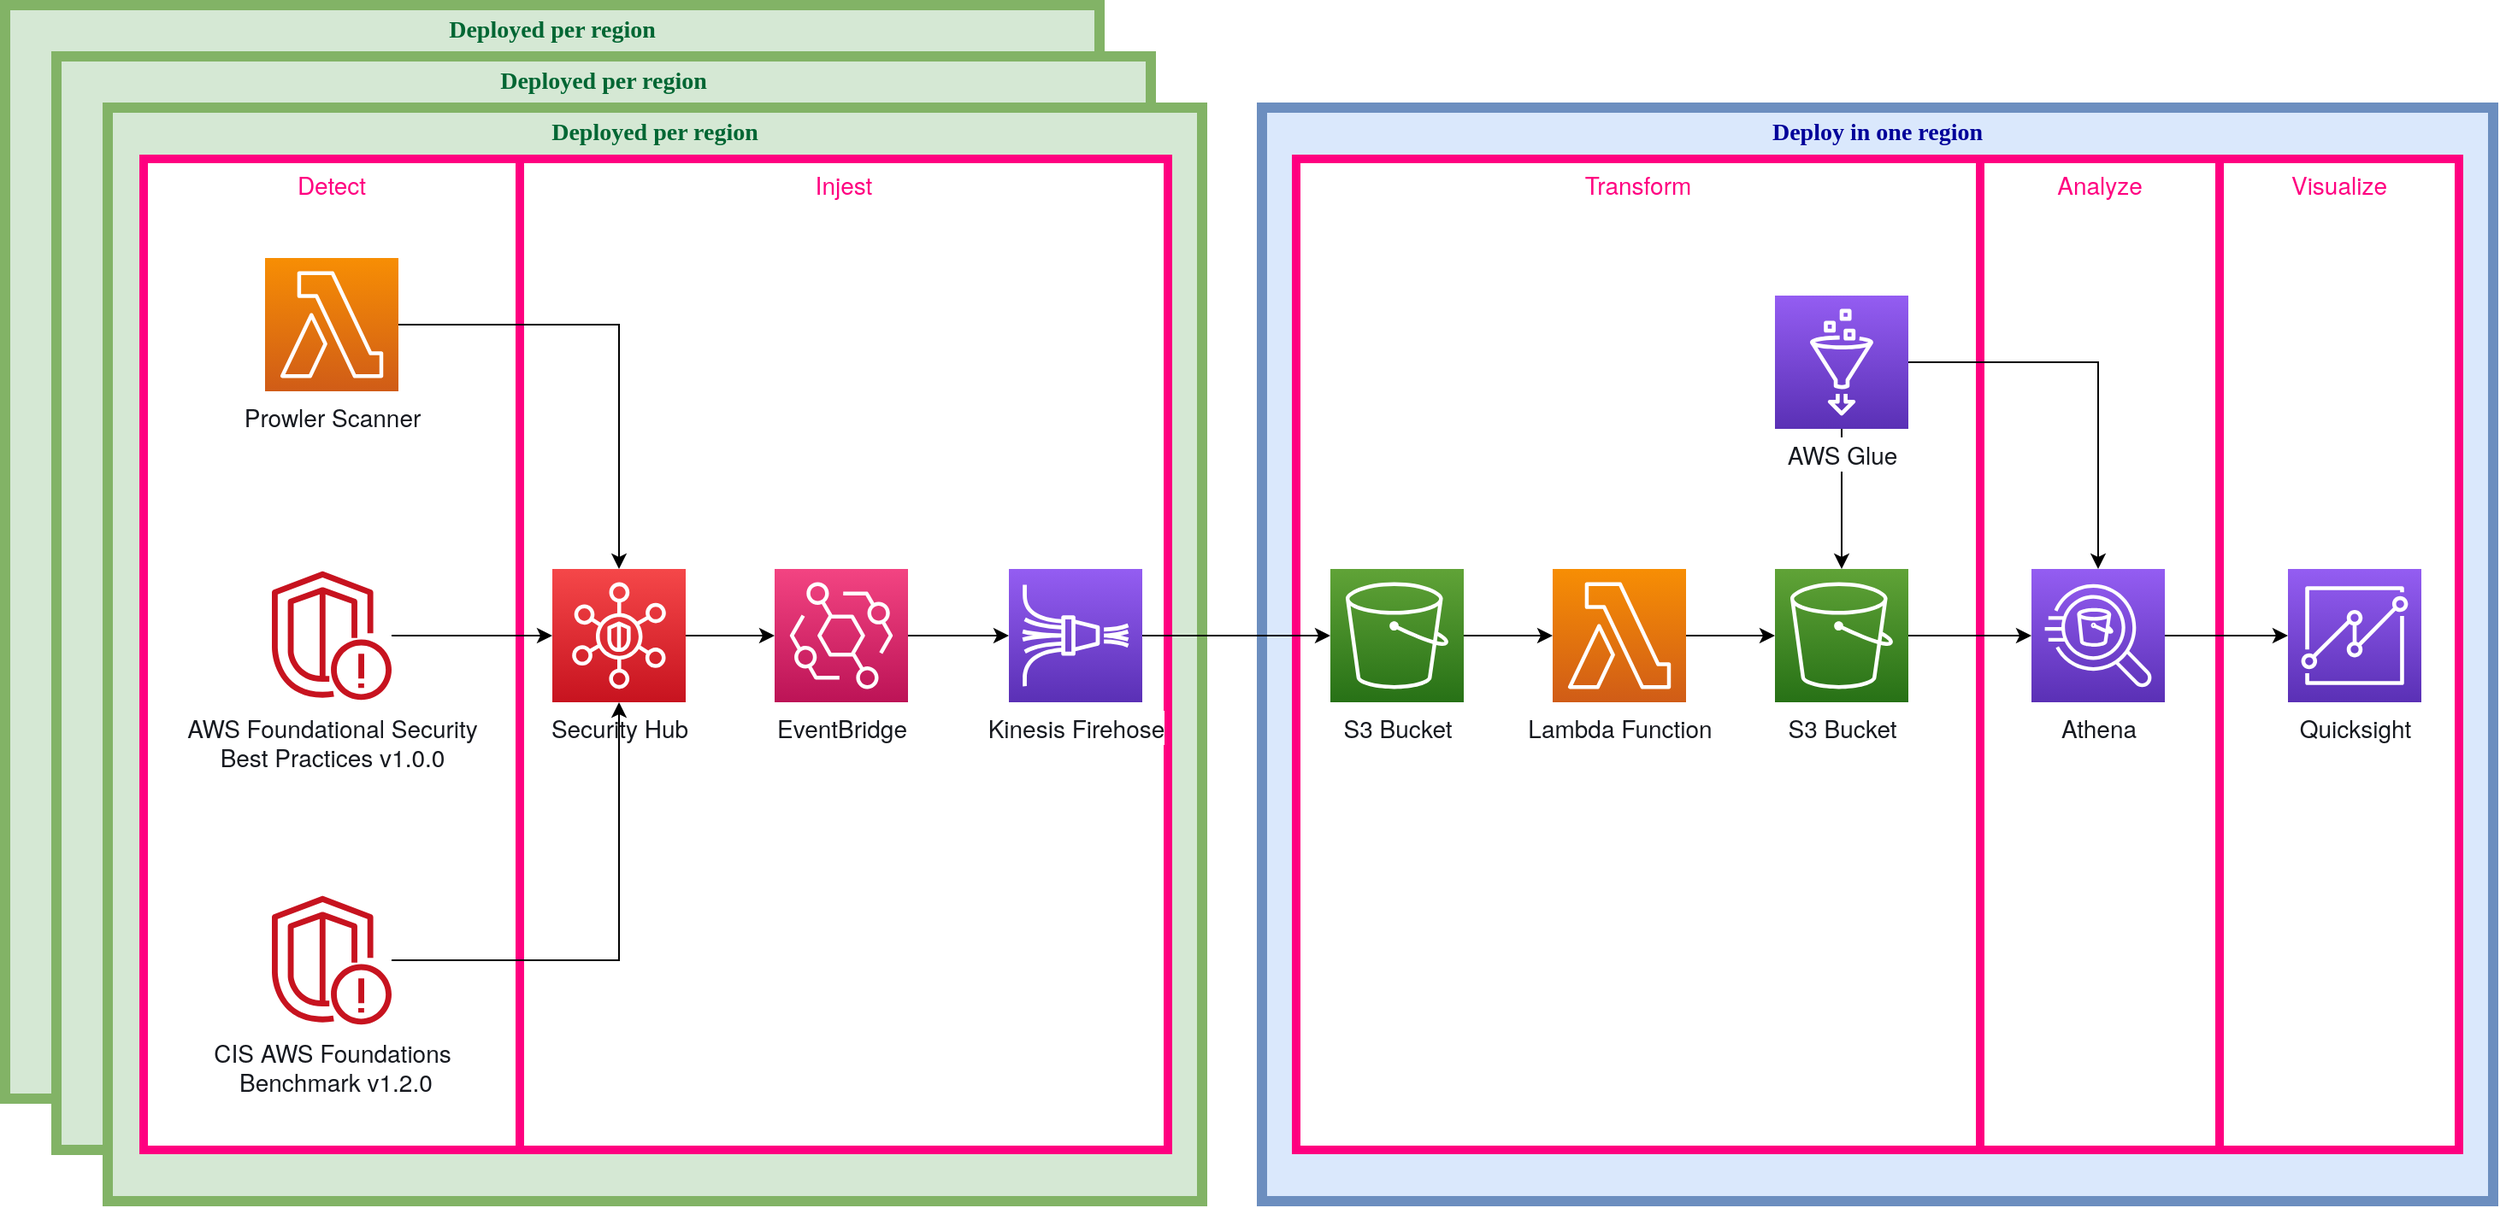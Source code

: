<mxfile version="13.9.9" type="device"><diagram id="wKntfsAAwV2D43CHzo6n" name="Page-1"><mxGraphModel dx="2887" dy="1217" grid="1" gridSize="10" guides="1" tooltips="1" connect="1" arrows="1" fold="1" page="1" pageScale="1" pageWidth="850" pageHeight="1100" math="0" shadow="0"><root><mxCell id="0"/><mxCell id="1" parent="0"/><mxCell id="-D94pu7YuofUIayTvzLy-2" value="&lt;font face=&quot;amazon ember&quot; style=&quot;font-size: 14px&quot;&gt;Deployed per region&lt;/font&gt;" style="whiteSpace=wrap;html=1;aspect=fixed;fillColor=#d5e8d4;strokeColor=#82b366;strokeWidth=6;verticalAlign=top;fontColor=#006633;fontStyle=1;fontFamily=Tahoma;" vertex="1" parent="1"><mxGeometry x="-295" y="60" width="640" height="640" as="geometry"/></mxCell><mxCell id="-D94pu7YuofUIayTvzLy-1" value="&lt;font face=&quot;amazon ember&quot; style=&quot;font-size: 14px&quot;&gt;Deployed per region&lt;/font&gt;" style="whiteSpace=wrap;html=1;aspect=fixed;fillColor=#d5e8d4;strokeColor=#82b366;strokeWidth=6;verticalAlign=top;fontColor=#006633;fontStyle=1;fontFamily=Tahoma;" vertex="1" parent="1"><mxGeometry x="-265" y="90" width="640" height="640" as="geometry"/></mxCell><mxCell id="qmgfQmyz0ucLhPPatl0p-4" value="&lt;font face=&quot;amazon ember&quot; style=&quot;font-size: 14px&quot; color=&quot;#000099&quot;&gt;Deploy in one region&lt;/font&gt;" style="rounded=0;whiteSpace=wrap;html=1;fontFamily=Tahoma;fillColor=#dae8fc;strokeColor=#6c8ebf;strokeWidth=6;verticalAlign=top;fontStyle=1" parent="1" vertex="1"><mxGeometry x="440" y="120" width="720" height="640" as="geometry"/></mxCell><mxCell id="p3zfOxQLHDlEui5ZJbrS-1" value="&lt;font face=&quot;amazon ember&quot; style=&quot;font-size: 14px&quot;&gt;Deployed per region&lt;/font&gt;" style="whiteSpace=wrap;html=1;aspect=fixed;fillColor=#d5e8d4;strokeColor=#82b366;strokeWidth=6;verticalAlign=top;fontColor=#006633;fontStyle=1;fontFamily=Tahoma;" parent="1" vertex="1"><mxGeometry x="-235" y="120" width="640" height="640" as="geometry"/></mxCell><mxCell id="qmgfQmyz0ucLhPPatl0p-1" value="&lt;span style=&quot;font-family: &amp;#34;amazon ember&amp;#34; , &amp;#34;helvetica neue&amp;#34; , &amp;#34;roboto&amp;#34; , &amp;#34;arial&amp;#34; , sans-serif ; font-size: 14px ; text-align: left ; background-color: rgb(255 , 255 , 255)&quot;&gt;&lt;font color=&quot;#ff0080&quot;&gt;Transform&lt;/font&gt;&lt;br&gt;&lt;/span&gt;" style="rounded=0;whiteSpace=wrap;html=1;strokeColor=#FF0080;strokeWidth=5;verticalAlign=top;" parent="1" vertex="1"><mxGeometry x="460" y="150" width="400" height="580" as="geometry"/></mxCell><mxCell id="aj75gk2i2lukcpEmFn-K-8" value="&lt;span style=&quot;font-family: &amp;#34;amazon ember&amp;#34; , &amp;#34;helvetica neue&amp;#34; , &amp;#34;roboto&amp;#34; , &amp;#34;arial&amp;#34; , sans-serif ; font-size: 14px ; text-align: left ; background-color: rgb(255 , 255 , 255)&quot;&gt;&lt;font color=&quot;#ff0080&quot;&gt;Visualize&lt;/font&gt;&lt;br&gt;&lt;/span&gt;" style="rounded=0;whiteSpace=wrap;html=1;strokeColor=#FF0080;strokeWidth=5;verticalAlign=top;" parent="1" vertex="1"><mxGeometry x="1000" y="150" width="140" height="580" as="geometry"/></mxCell><mxCell id="aj75gk2i2lukcpEmFn-K-7" value="&lt;span style=&quot;font-family: &amp;#34;amazon ember&amp;#34; , &amp;#34;helvetica neue&amp;#34; , &amp;#34;roboto&amp;#34; , &amp;#34;arial&amp;#34; , sans-serif ; font-size: 14px ; text-align: left ; background-color: rgb(255 , 255 , 255)&quot;&gt;&lt;font color=&quot;#ff0080&quot;&gt;Analyze&lt;/font&gt;&lt;/span&gt;&lt;span style=&quot;color: rgba(0 , 0 , 0 , 0) ; font-family: monospace ; font-size: 0px&quot;&gt;%3CmxGraphModel%3E%3Croot%3E%3CmxCell%20id%3D%220%22%2F%3E%3CmxCell%20id%3D%221%22%20parent%3D%220%22%2F%3E%3CmxCell%20id%3D%222%22%20value%3D%22%26lt%3Bspan%20style%3D%26quot%3Bfont-family%3A%20%26amp%3B%2334%3Bamazon%20ember%26amp%3B%2334%3B%20%2C%20%26amp%3B%2334%3Bhelvetica%20neue%26amp%3B%2334%3B%20%2C%20%26amp%3B%2334%3Broboto%26amp%3B%2334%3B%20%2C%20%26amp%3B%2334%3Barial%26amp%3B%2334%3B%20%2C%20sans-serif%20%3B%20font-size%3A%2014px%20%3B%20text-align%3A%20left%20%3B%20background-color%3A%20rgb(255%20%2C%20255%20%2C%20255)%26quot%3B%26gt%3B%26lt%3Bfont%20color%3D%26quot%3B%23ff0080%26quot%3B%26gt%3BDetect%26lt%3B%2Ffont%26gt%3B%26lt%3Bbr%26gt%3B%26lt%3B%2Fspan%26gt%3B%22%20style%3D%22rounded%3D0%3BwhiteSpace%3Dwrap%3Bhtml%3D1%3BstrokeColor%3D%23FF0080%3BstrokeWidth%3D5%3BverticalAlign%3Dtop%3B%22%20vertex%3D%221%22%20parent%3D%221%22%3E%3CmxGeometry%20x%3D%22-159%22%20y%3D%22150%22%20width%3D%22220%22%20height%3D%22580%22%20as%3D%22geometry%22%2F%3E%3C%2FmxCell%3E%3C%2Froot%3E%3C%2FmxGraphModel%3E&lt;/span&gt;&lt;span style=&quot;font-family: &amp;#34;amazon ember&amp;#34; , &amp;#34;helvetica neue&amp;#34; , &amp;#34;roboto&amp;#34; , &amp;#34;arial&amp;#34; , sans-serif ; font-size: 14px ; text-align: left ; background-color: rgb(255 , 255 , 255)&quot;&gt;&lt;br&gt;&lt;/span&gt;" style="rounded=0;whiteSpace=wrap;html=1;strokeColor=#FF0080;strokeWidth=5;verticalAlign=top;" parent="1" vertex="1"><mxGeometry x="860" y="150" width="140" height="580" as="geometry"/></mxCell><mxCell id="aj75gk2i2lukcpEmFn-K-5" value="&lt;span style=&quot;font-family: &amp;#34;amazon ember&amp;#34; , &amp;#34;helvetica neue&amp;#34; , &amp;#34;roboto&amp;#34; , &amp;#34;arial&amp;#34; , sans-serif ; font-size: 14px ; text-align: left ; background-color: rgb(255 , 255 , 255)&quot;&gt;&lt;font color=&quot;#ff0080&quot;&gt;Injest&lt;/font&gt;&lt;br&gt;&lt;/span&gt;" style="rounded=0;whiteSpace=wrap;html=1;strokeColor=#FF0080;strokeWidth=5;verticalAlign=top;" parent="1" vertex="1"><mxGeometry x="6" y="150" width="379" height="580" as="geometry"/></mxCell><mxCell id="aj75gk2i2lukcpEmFn-K-4" value="&lt;span style=&quot;font-family: &amp;#34;amazon ember&amp;#34; , &amp;#34;helvetica neue&amp;#34; , &amp;#34;roboto&amp;#34; , &amp;#34;arial&amp;#34; , sans-serif ; font-size: 14px ; text-align: left ; background-color: rgb(255 , 255 , 255)&quot;&gt;&lt;font color=&quot;#ff0080&quot;&gt;Detect&lt;/font&gt;&lt;br&gt;&lt;/span&gt;" style="rounded=0;whiteSpace=wrap;html=1;strokeColor=#FF0080;strokeWidth=5;verticalAlign=top;" parent="1" vertex="1"><mxGeometry x="-214" y="150" width="220" height="580" as="geometry"/></mxCell><mxCell id="vBsD4Tp8S71yw6RHmy4a-3" style="edgeStyle=orthogonalEdgeStyle;rounded=0;orthogonalLoop=1;jettySize=auto;html=1;" parent="1" source="vBsD4Tp8S71yw6RHmy4a-1" target="vBsD4Tp8S71yw6RHmy4a-2" edge="1"><mxGeometry relative="1" as="geometry"/></mxCell><mxCell id="vBsD4Tp8S71yw6RHmy4a-1" value="&lt;span style=&quot;color: rgb(22 , 25 , 31) ; font-family: &amp;#34;amazon ember&amp;#34; , &amp;#34;helvetica neue&amp;#34; , &amp;#34;roboto&amp;#34; , &amp;#34;arial&amp;#34; , sans-serif ; font-size: 14px ; text-align: left ; background-color: rgb(255 , 255 , 255)&quot;&gt;Security Hub&lt;br&gt;&lt;/span&gt;" style="outlineConnect=0;fontColor=#232F3E;gradientColor=#F54749;gradientDirection=north;fillColor=#C7131F;strokeColor=#ffffff;dashed=0;verticalLabelPosition=bottom;verticalAlign=top;align=center;html=1;fontSize=12;fontStyle=0;aspect=fixed;shape=mxgraph.aws4.resourceIcon;resIcon=mxgraph.aws4.security_hub;" parent="1" vertex="1"><mxGeometry x="25" y="390" width="78" height="78" as="geometry"/></mxCell><mxCell id="vBsD4Tp8S71yw6RHmy4a-12" style="edgeStyle=orthogonalEdgeStyle;rounded=0;orthogonalLoop=1;jettySize=auto;html=1;" parent="1" source="vBsD4Tp8S71yw6RHmy4a-2" target="vBsD4Tp8S71yw6RHmy4a-11" edge="1"><mxGeometry relative="1" as="geometry"><Array as="points"><mxPoint x="285" y="429"/><mxPoint x="285" y="429"/></Array></mxGeometry></mxCell><mxCell id="vBsD4Tp8S71yw6RHmy4a-2" value="&lt;span style=&quot;color: rgb(22 , 25 , 31) ; font-family: &amp;#34;amazon ember&amp;#34; , &amp;#34;helvetica neue&amp;#34; , &amp;#34;roboto&amp;#34; , &amp;#34;arial&amp;#34; , sans-serif ; font-size: 14px ; text-align: left ; background-color: rgb(255 , 255 , 255)&quot;&gt;EventBridge&lt;br&gt;&lt;/span&gt;" style="outlineConnect=0;fontColor=#232F3E;gradientColor=#F34482;gradientDirection=north;fillColor=#BC1356;strokeColor=#ffffff;dashed=0;verticalLabelPosition=bottom;verticalAlign=top;align=center;html=1;fontSize=12;fontStyle=0;aspect=fixed;shape=mxgraph.aws4.resourceIcon;resIcon=mxgraph.aws4.eventbridge;" parent="1" vertex="1"><mxGeometry x="155" y="390" width="78" height="78" as="geometry"/></mxCell><mxCell id="vBsD4Tp8S71yw6RHmy4a-20" style="edgeStyle=orthogonalEdgeStyle;rounded=0;orthogonalLoop=1;jettySize=auto;html=1;" parent="1" source="vBsD4Tp8S71yw6RHmy4a-11" target="vBsD4Tp8S71yw6RHmy4a-19" edge="1"><mxGeometry relative="1" as="geometry"><mxPoint x="425" y="429" as="targetPoint"/></mxGeometry></mxCell><mxCell id="vBsD4Tp8S71yw6RHmy4a-11" value="&lt;span style=&quot;color: rgb(22 , 25 , 31) ; font-family: &amp;#34;amazon ember&amp;#34; , &amp;#34;helvetica neue&amp;#34; , &amp;#34;roboto&amp;#34; , &amp;#34;arial&amp;#34; , sans-serif ; font-size: 14px ; text-align: left ; background-color: rgb(255 , 255 , 255)&quot;&gt;Kinesis Firehose&lt;br&gt;&lt;/span&gt;" style="outlineConnect=0;fontColor=#232F3E;gradientColor=#945DF2;gradientDirection=north;fillColor=#5A30B5;strokeColor=#ffffff;dashed=0;verticalLabelPosition=bottom;verticalAlign=top;align=center;html=1;fontSize=12;fontStyle=0;aspect=fixed;shape=mxgraph.aws4.resourceIcon;resIcon=mxgraph.aws4.kinesis_data_firehose;" parent="1" vertex="1"><mxGeometry x="292" y="390" width="78" height="78" as="geometry"/></mxCell><mxCell id="aj75gk2i2lukcpEmFn-K-11" style="edgeStyle=orthogonalEdgeStyle;rounded=0;orthogonalLoop=1;jettySize=auto;html=1;" parent="1" source="vBsD4Tp8S71yw6RHmy4a-19" target="aj75gk2i2lukcpEmFn-K-9" edge="1"><mxGeometry relative="1" as="geometry"/></mxCell><mxCell id="vBsD4Tp8S71yw6RHmy4a-19" value="&lt;span style=&quot;color: rgb(22 , 25 , 31) ; font-family: &amp;#34;amazon ember&amp;#34; , &amp;#34;helvetica neue&amp;#34; , &amp;#34;roboto&amp;#34; , &amp;#34;arial&amp;#34; , sans-serif ; font-size: 14px ; text-align: left ; background-color: rgb(255 , 255 , 255)&quot;&gt;S3 Bucket&lt;br&gt;&lt;/span&gt;" style="outlineConnect=0;fontColor=#232F3E;gradientColor=#60A337;gradientDirection=north;fillColor=#277116;strokeColor=#ffffff;dashed=0;verticalLabelPosition=bottom;verticalAlign=top;align=center;html=1;fontSize=12;fontStyle=0;aspect=fixed;shape=mxgraph.aws4.resourceIcon;resIcon=mxgraph.aws4.s3;" parent="1" vertex="1"><mxGeometry x="480" y="390" width="78" height="78" as="geometry"/></mxCell><mxCell id="vBsD4Tp8S71yw6RHmy4a-24" style="edgeStyle=orthogonalEdgeStyle;rounded=0;orthogonalLoop=1;jettySize=auto;html=1;" parent="1" source="vBsD4Tp8S71yw6RHmy4a-21" target="vBsD4Tp8S71yw6RHmy4a-23" edge="1"><mxGeometry relative="1" as="geometry"/></mxCell><mxCell id="vBsD4Tp8S71yw6RHmy4a-21" value="&lt;span style=&quot;color: rgb(22 , 25 , 31) ; font-family: &amp;#34;amazon ember&amp;#34; , &amp;#34;helvetica neue&amp;#34; , &amp;#34;roboto&amp;#34; , &amp;#34;arial&amp;#34; , sans-serif ; font-size: 14px ; text-align: left ; background-color: rgb(255 , 255 , 255)&quot;&gt;Athena&lt;br&gt;&lt;/span&gt;" style="outlineConnect=0;fontColor=#232F3E;gradientColor=#945DF2;gradientDirection=north;fillColor=#5A30B5;strokeColor=#ffffff;dashed=0;verticalLabelPosition=bottom;verticalAlign=top;align=center;html=1;fontSize=12;fontStyle=0;aspect=fixed;shape=mxgraph.aws4.resourceIcon;resIcon=mxgraph.aws4.athena;" parent="1" vertex="1"><mxGeometry x="890" y="390" width="78" height="78" as="geometry"/></mxCell><mxCell id="vBsD4Tp8S71yw6RHmy4a-23" value="&lt;span style=&quot;color: rgb(22 , 25 , 31) ; font-family: &amp;#34;amazon ember&amp;#34; , &amp;#34;helvetica neue&amp;#34; , &amp;#34;roboto&amp;#34; , &amp;#34;arial&amp;#34; , sans-serif ; font-size: 14px ; text-align: left ; background-color: rgb(255 , 255 , 255)&quot;&gt;Quicksight&lt;br&gt;&lt;/span&gt;" style="outlineConnect=0;fontColor=#232F3E;gradientColor=#945DF2;gradientDirection=north;fillColor=#5A30B5;strokeColor=#ffffff;dashed=0;verticalLabelPosition=bottom;verticalAlign=top;align=center;html=1;fontSize=12;fontStyle=0;aspect=fixed;shape=mxgraph.aws4.resourceIcon;resIcon=mxgraph.aws4.quicksight;" parent="1" vertex="1"><mxGeometry x="1040" y="390" width="78" height="78" as="geometry"/></mxCell><mxCell id="vBsD4Tp8S71yw6RHmy4a-26" style="edgeStyle=orthogonalEdgeStyle;rounded=0;orthogonalLoop=1;jettySize=auto;html=1;" parent="1" source="vBsD4Tp8S71yw6RHmy4a-25" target="vBsD4Tp8S71yw6RHmy4a-1" edge="1"><mxGeometry relative="1" as="geometry"/></mxCell><mxCell id="vBsD4Tp8S71yw6RHmy4a-25" value="&lt;span style=&quot;color: rgb(22 , 25 , 31) ; font-family: &amp;#34;amazon ember&amp;#34; , &amp;#34;helvetica neue&amp;#34; , &amp;#34;roboto&amp;#34; , &amp;#34;arial&amp;#34; , sans-serif ; font-size: 14px ; text-align: left ; background-color: rgb(255 , 255 , 255)&quot;&gt;Prowler Scanner&lt;br&gt;&lt;/span&gt;" style="outlineConnect=0;fontColor=#232F3E;gradientColor=#F78E04;gradientDirection=north;fillColor=#D05C17;strokeColor=#ffffff;dashed=0;verticalLabelPosition=bottom;verticalAlign=top;align=center;html=1;fontSize=12;fontStyle=0;aspect=fixed;shape=mxgraph.aws4.resourceIcon;resIcon=mxgraph.aws4.lambda;" parent="1" vertex="1"><mxGeometry x="-143" y="208" width="78" height="78" as="geometry"/></mxCell><mxCell id="vBsD4Tp8S71yw6RHmy4a-35" style="edgeStyle=orthogonalEdgeStyle;rounded=0;orthogonalLoop=1;jettySize=auto;html=1;" parent="1" source="aj75gk2i2lukcpEmFn-K-1" target="vBsD4Tp8S71yw6RHmy4a-1" edge="1"><mxGeometry relative="1" as="geometry"><mxPoint x="-55" y="659" as="sourcePoint"/></mxGeometry></mxCell><mxCell id="aj75gk2i2lukcpEmFn-K-1" value="&lt;span style=&quot;color: rgb(22 , 25 , 31) ; font-family: &amp;#34;amazon ember&amp;#34; , &amp;#34;helvetica neue&amp;#34; , &amp;#34;roboto&amp;#34; , &amp;#34;arial&amp;#34; , sans-serif ; font-size: 14px ; text-align: left ; background-color: rgb(255 , 255 , 255)&quot;&gt;CIS AWS Foundations&lt;br&gt;&amp;nbsp;Benchmark v1.2.0&lt;br&gt;&lt;br&gt;&lt;/span&gt;" style="outlineConnect=0;fontColor=#232F3E;gradientColor=none;fillColor=#C7131F;strokeColor=none;dashed=0;verticalLabelPosition=bottom;verticalAlign=top;align=center;html=1;fontSize=12;fontStyle=0;aspect=fixed;pointerEvents=1;shape=mxgraph.aws4.finding;" parent="1" vertex="1"><mxGeometry x="-139" y="580" width="70" height="78" as="geometry"/></mxCell><mxCell id="aj75gk2i2lukcpEmFn-K-3" style="edgeStyle=orthogonalEdgeStyle;rounded=0;orthogonalLoop=1;jettySize=auto;html=1;" parent="1" source="aj75gk2i2lukcpEmFn-K-2" target="vBsD4Tp8S71yw6RHmy4a-1" edge="1"><mxGeometry relative="1" as="geometry"/></mxCell><mxCell id="aj75gk2i2lukcpEmFn-K-2" value="&lt;span style=&quot;color: rgb(22 , 25 , 31) ; font-family: &amp;#34;amazon ember&amp;#34; , &amp;#34;helvetica neue&amp;#34; , &amp;#34;roboto&amp;#34; , &amp;#34;arial&amp;#34; , sans-serif ; font-size: 14px ; text-align: left ; background-color: rgb(255 , 255 , 255)&quot;&gt;AWS Foundational Security &lt;br&gt;Best Practices v1.0.0&lt;br&gt;&lt;br&gt;&lt;/span&gt;" style="outlineConnect=0;fontColor=#232F3E;gradientColor=none;fillColor=#C7131F;strokeColor=none;dashed=0;verticalLabelPosition=bottom;verticalAlign=top;align=center;html=1;fontSize=12;fontStyle=0;aspect=fixed;pointerEvents=1;shape=mxgraph.aws4.finding;" parent="1" vertex="1"><mxGeometry x="-139" y="390" width="70" height="78" as="geometry"/></mxCell><mxCell id="aj75gk2i2lukcpEmFn-K-12" style="edgeStyle=orthogonalEdgeStyle;rounded=0;orthogonalLoop=1;jettySize=auto;html=1;" parent="1" source="aj75gk2i2lukcpEmFn-K-9" target="aj75gk2i2lukcpEmFn-K-10" edge="1"><mxGeometry relative="1" as="geometry"/></mxCell><mxCell id="aj75gk2i2lukcpEmFn-K-9" value="&lt;span style=&quot;color: rgb(22 , 25 , 31) ; font-family: &amp;#34;amazon ember&amp;#34; , &amp;#34;helvetica neue&amp;#34; , &amp;#34;roboto&amp;#34; , &amp;#34;arial&amp;#34; , sans-serif ; font-size: 14px ; text-align: left ; background-color: rgb(255 , 255 , 255)&quot;&gt;Lambda Function&lt;/span&gt;" style="outlineConnect=0;fontColor=#232F3E;gradientColor=#F78E04;gradientDirection=north;fillColor=#D05C17;strokeColor=#ffffff;dashed=0;verticalLabelPosition=bottom;verticalAlign=top;align=center;html=1;fontSize=12;fontStyle=0;aspect=fixed;shape=mxgraph.aws4.resourceIcon;resIcon=mxgraph.aws4.lambda;" parent="1" vertex="1"><mxGeometry x="610" y="390" width="78" height="78" as="geometry"/></mxCell><mxCell id="aj75gk2i2lukcpEmFn-K-15" style="edgeStyle=orthogonalEdgeStyle;rounded=0;orthogonalLoop=1;jettySize=auto;html=1;" parent="1" source="aj75gk2i2lukcpEmFn-K-10" target="vBsD4Tp8S71yw6RHmy4a-21" edge="1"><mxGeometry relative="1" as="geometry"/></mxCell><mxCell id="aj75gk2i2lukcpEmFn-K-10" value="&lt;span style=&quot;color: rgb(22 , 25 , 31) ; font-family: &amp;#34;amazon ember&amp;#34; , &amp;#34;helvetica neue&amp;#34; , &amp;#34;roboto&amp;#34; , &amp;#34;arial&amp;#34; , sans-serif ; font-size: 14px ; text-align: left ; background-color: rgb(255 , 255 , 255)&quot;&gt;S3 Bucket&lt;br&gt;&lt;/span&gt;" style="outlineConnect=0;fontColor=#232F3E;gradientColor=#60A337;gradientDirection=north;fillColor=#277116;strokeColor=#ffffff;dashed=0;verticalLabelPosition=bottom;verticalAlign=top;align=center;html=1;fontSize=12;fontStyle=0;aspect=fixed;shape=mxgraph.aws4.resourceIcon;resIcon=mxgraph.aws4.s3;" parent="1" vertex="1"><mxGeometry x="740" y="390" width="78" height="78" as="geometry"/></mxCell><mxCell id="aj75gk2i2lukcpEmFn-K-17" style="edgeStyle=orthogonalEdgeStyle;rounded=0;orthogonalLoop=1;jettySize=auto;html=1;" parent="1" source="aj75gk2i2lukcpEmFn-K-16" target="vBsD4Tp8S71yw6RHmy4a-21" edge="1"><mxGeometry relative="1" as="geometry"/></mxCell><mxCell id="aj75gk2i2lukcpEmFn-K-18" style="edgeStyle=orthogonalEdgeStyle;rounded=0;orthogonalLoop=1;jettySize=auto;html=1;" parent="1" source="aj75gk2i2lukcpEmFn-K-16" target="aj75gk2i2lukcpEmFn-K-10" edge="1"><mxGeometry relative="1" as="geometry"/></mxCell><mxCell id="aj75gk2i2lukcpEmFn-K-16" value="&lt;span style=&quot;color: rgb(22 , 25 , 31) ; font-family: &amp;#34;amazon ember&amp;#34; , &amp;#34;helvetica neue&amp;#34; , &amp;#34;roboto&amp;#34; , &amp;#34;arial&amp;#34; , sans-serif ; font-size: 14px ; text-align: left ; background-color: rgb(255 , 255 , 255)&quot;&gt;AWS Glue&lt;/span&gt;" style="outlineConnect=0;fontColor=#232F3E;gradientColor=#945DF2;gradientDirection=north;fillColor=#5A30B5;strokeColor=#ffffff;dashed=0;verticalLabelPosition=bottom;verticalAlign=top;align=center;html=1;fontSize=12;fontStyle=0;aspect=fixed;shape=mxgraph.aws4.resourceIcon;resIcon=mxgraph.aws4.glue;" parent="1" vertex="1"><mxGeometry x="740" y="230" width="78" height="78" as="geometry"/></mxCell></root></mxGraphModel></diagram></mxfile>